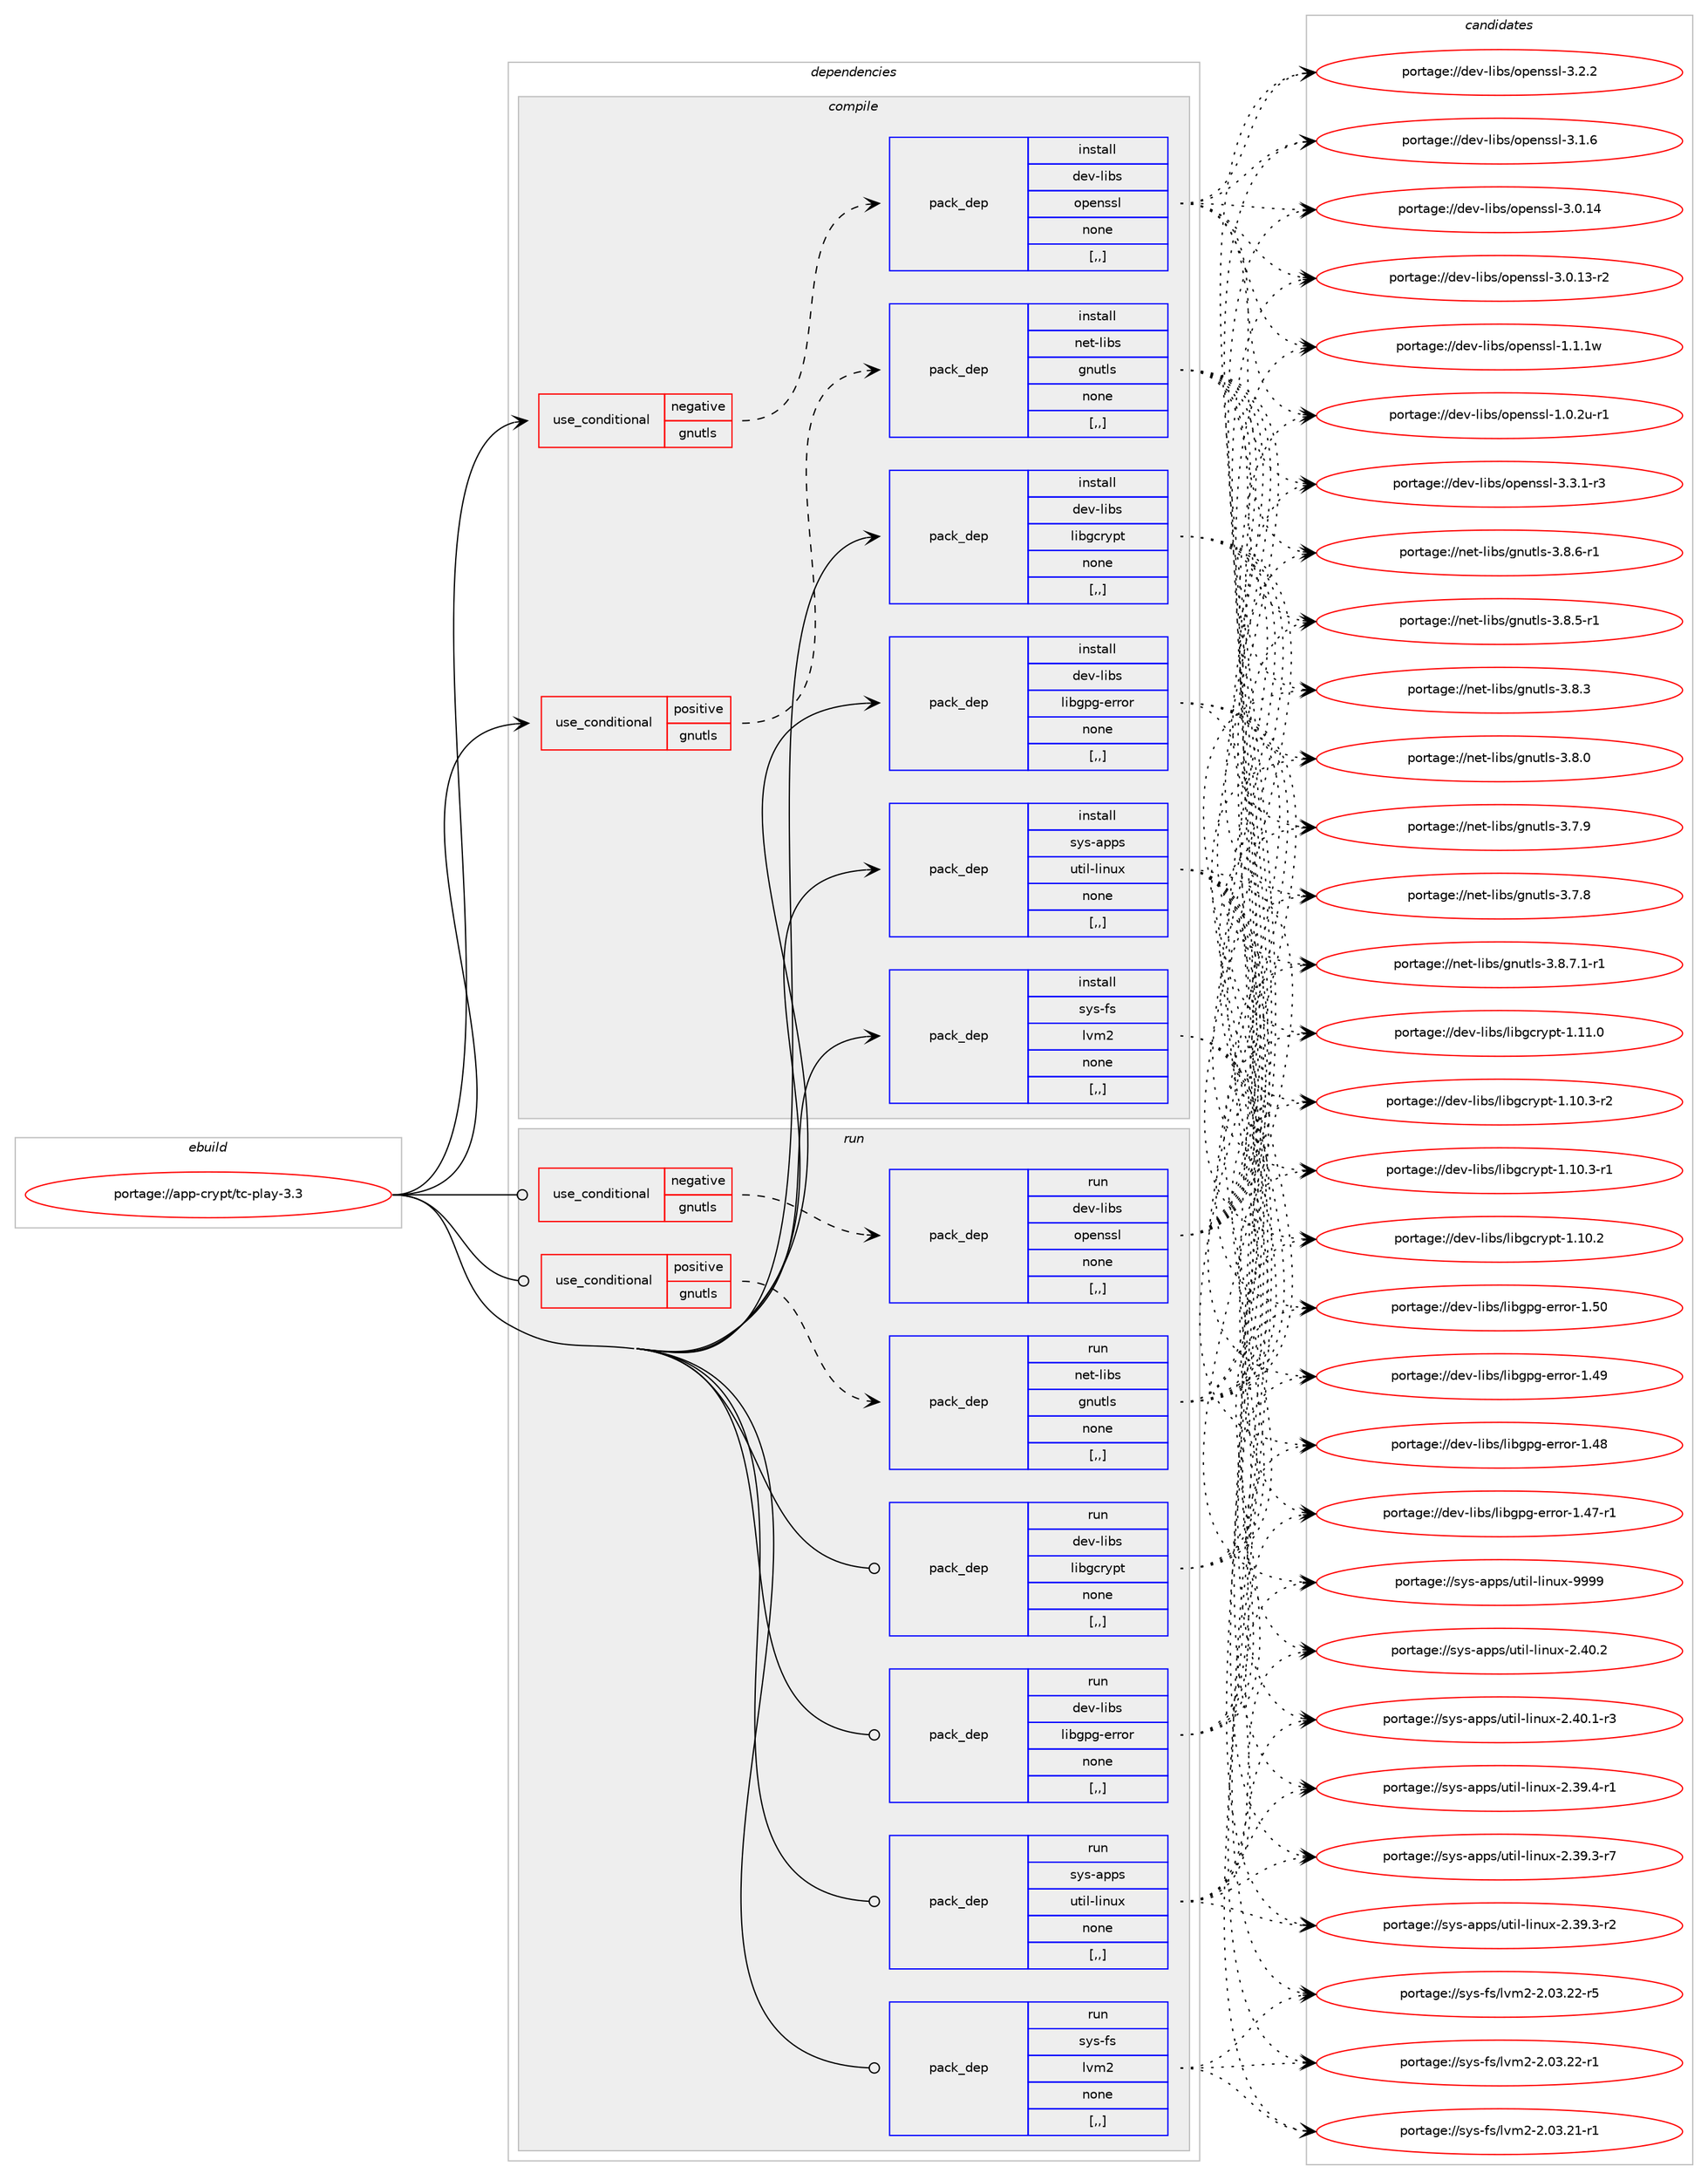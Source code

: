 digraph prolog {

# *************
# Graph options
# *************

newrank=true;
concentrate=true;
compound=true;
graph [rankdir=LR,fontname=Helvetica,fontsize=10,ranksep=1.5];#, ranksep=2.5, nodesep=0.2];
edge  [arrowhead=vee];
node  [fontname=Helvetica,fontsize=10];

# **********
# The ebuild
# **********

subgraph cluster_leftcol {
color=gray;
label=<<i>ebuild</i>>;
id [label="portage://app-crypt/tc-play-3.3", color=red, width=4, href="../app-crypt/tc-play-3.3.svg"];
}

# ****************
# The dependencies
# ****************

subgraph cluster_midcol {
color=gray;
label=<<i>dependencies</i>>;
subgraph cluster_compile {
fillcolor="#eeeeee";
style=filled;
label=<<i>compile</i>>;
subgraph cond133640 {
dependency508055 [label=<<TABLE BORDER="0" CELLBORDER="1" CELLSPACING="0" CELLPADDING="4"><TR><TD ROWSPAN="3" CELLPADDING="10">use_conditional</TD></TR><TR><TD>negative</TD></TR><TR><TD>gnutls</TD></TR></TABLE>>, shape=none, color=red];
subgraph pack370729 {
dependency508056 [label=<<TABLE BORDER="0" CELLBORDER="1" CELLSPACING="0" CELLPADDING="4" WIDTH="220"><TR><TD ROWSPAN="6" CELLPADDING="30">pack_dep</TD></TR><TR><TD WIDTH="110">install</TD></TR><TR><TD>dev-libs</TD></TR><TR><TD>openssl</TD></TR><TR><TD>none</TD></TR><TR><TD>[,,]</TD></TR></TABLE>>, shape=none, color=blue];
}
dependency508055:e -> dependency508056:w [weight=20,style="dashed",arrowhead="vee"];
}
id:e -> dependency508055:w [weight=20,style="solid",arrowhead="vee"];
subgraph cond133641 {
dependency508057 [label=<<TABLE BORDER="0" CELLBORDER="1" CELLSPACING="0" CELLPADDING="4"><TR><TD ROWSPAN="3" CELLPADDING="10">use_conditional</TD></TR><TR><TD>positive</TD></TR><TR><TD>gnutls</TD></TR></TABLE>>, shape=none, color=red];
subgraph pack370730 {
dependency508058 [label=<<TABLE BORDER="0" CELLBORDER="1" CELLSPACING="0" CELLPADDING="4" WIDTH="220"><TR><TD ROWSPAN="6" CELLPADDING="30">pack_dep</TD></TR><TR><TD WIDTH="110">install</TD></TR><TR><TD>net-libs</TD></TR><TR><TD>gnutls</TD></TR><TR><TD>none</TD></TR><TR><TD>[,,]</TD></TR></TABLE>>, shape=none, color=blue];
}
dependency508057:e -> dependency508058:w [weight=20,style="dashed",arrowhead="vee"];
}
id:e -> dependency508057:w [weight=20,style="solid",arrowhead="vee"];
subgraph pack370731 {
dependency508059 [label=<<TABLE BORDER="0" CELLBORDER="1" CELLSPACING="0" CELLPADDING="4" WIDTH="220"><TR><TD ROWSPAN="6" CELLPADDING="30">pack_dep</TD></TR><TR><TD WIDTH="110">install</TD></TR><TR><TD>dev-libs</TD></TR><TR><TD>libgcrypt</TD></TR><TR><TD>none</TD></TR><TR><TD>[,,]</TD></TR></TABLE>>, shape=none, color=blue];
}
id:e -> dependency508059:w [weight=20,style="solid",arrowhead="vee"];
subgraph pack370732 {
dependency508060 [label=<<TABLE BORDER="0" CELLBORDER="1" CELLSPACING="0" CELLPADDING="4" WIDTH="220"><TR><TD ROWSPAN="6" CELLPADDING="30">pack_dep</TD></TR><TR><TD WIDTH="110">install</TD></TR><TR><TD>dev-libs</TD></TR><TR><TD>libgpg-error</TD></TR><TR><TD>none</TD></TR><TR><TD>[,,]</TD></TR></TABLE>>, shape=none, color=blue];
}
id:e -> dependency508060:w [weight=20,style="solid",arrowhead="vee"];
subgraph pack370733 {
dependency508061 [label=<<TABLE BORDER="0" CELLBORDER="1" CELLSPACING="0" CELLPADDING="4" WIDTH="220"><TR><TD ROWSPAN="6" CELLPADDING="30">pack_dep</TD></TR><TR><TD WIDTH="110">install</TD></TR><TR><TD>sys-apps</TD></TR><TR><TD>util-linux</TD></TR><TR><TD>none</TD></TR><TR><TD>[,,]</TD></TR></TABLE>>, shape=none, color=blue];
}
id:e -> dependency508061:w [weight=20,style="solid",arrowhead="vee"];
subgraph pack370734 {
dependency508062 [label=<<TABLE BORDER="0" CELLBORDER="1" CELLSPACING="0" CELLPADDING="4" WIDTH="220"><TR><TD ROWSPAN="6" CELLPADDING="30">pack_dep</TD></TR><TR><TD WIDTH="110">install</TD></TR><TR><TD>sys-fs</TD></TR><TR><TD>lvm2</TD></TR><TR><TD>none</TD></TR><TR><TD>[,,]</TD></TR></TABLE>>, shape=none, color=blue];
}
id:e -> dependency508062:w [weight=20,style="solid",arrowhead="vee"];
}
subgraph cluster_compileandrun {
fillcolor="#eeeeee";
style=filled;
label=<<i>compile and run</i>>;
}
subgraph cluster_run {
fillcolor="#eeeeee";
style=filled;
label=<<i>run</i>>;
subgraph cond133642 {
dependency508063 [label=<<TABLE BORDER="0" CELLBORDER="1" CELLSPACING="0" CELLPADDING="4"><TR><TD ROWSPAN="3" CELLPADDING="10">use_conditional</TD></TR><TR><TD>negative</TD></TR><TR><TD>gnutls</TD></TR></TABLE>>, shape=none, color=red];
subgraph pack370735 {
dependency508064 [label=<<TABLE BORDER="0" CELLBORDER="1" CELLSPACING="0" CELLPADDING="4" WIDTH="220"><TR><TD ROWSPAN="6" CELLPADDING="30">pack_dep</TD></TR><TR><TD WIDTH="110">run</TD></TR><TR><TD>dev-libs</TD></TR><TR><TD>openssl</TD></TR><TR><TD>none</TD></TR><TR><TD>[,,]</TD></TR></TABLE>>, shape=none, color=blue];
}
dependency508063:e -> dependency508064:w [weight=20,style="dashed",arrowhead="vee"];
}
id:e -> dependency508063:w [weight=20,style="solid",arrowhead="odot"];
subgraph cond133643 {
dependency508065 [label=<<TABLE BORDER="0" CELLBORDER="1" CELLSPACING="0" CELLPADDING="4"><TR><TD ROWSPAN="3" CELLPADDING="10">use_conditional</TD></TR><TR><TD>positive</TD></TR><TR><TD>gnutls</TD></TR></TABLE>>, shape=none, color=red];
subgraph pack370736 {
dependency508066 [label=<<TABLE BORDER="0" CELLBORDER="1" CELLSPACING="0" CELLPADDING="4" WIDTH="220"><TR><TD ROWSPAN="6" CELLPADDING="30">pack_dep</TD></TR><TR><TD WIDTH="110">run</TD></TR><TR><TD>net-libs</TD></TR><TR><TD>gnutls</TD></TR><TR><TD>none</TD></TR><TR><TD>[,,]</TD></TR></TABLE>>, shape=none, color=blue];
}
dependency508065:e -> dependency508066:w [weight=20,style="dashed",arrowhead="vee"];
}
id:e -> dependency508065:w [weight=20,style="solid",arrowhead="odot"];
subgraph pack370737 {
dependency508067 [label=<<TABLE BORDER="0" CELLBORDER="1" CELLSPACING="0" CELLPADDING="4" WIDTH="220"><TR><TD ROWSPAN="6" CELLPADDING="30">pack_dep</TD></TR><TR><TD WIDTH="110">run</TD></TR><TR><TD>dev-libs</TD></TR><TR><TD>libgcrypt</TD></TR><TR><TD>none</TD></TR><TR><TD>[,,]</TD></TR></TABLE>>, shape=none, color=blue];
}
id:e -> dependency508067:w [weight=20,style="solid",arrowhead="odot"];
subgraph pack370738 {
dependency508068 [label=<<TABLE BORDER="0" CELLBORDER="1" CELLSPACING="0" CELLPADDING="4" WIDTH="220"><TR><TD ROWSPAN="6" CELLPADDING="30">pack_dep</TD></TR><TR><TD WIDTH="110">run</TD></TR><TR><TD>dev-libs</TD></TR><TR><TD>libgpg-error</TD></TR><TR><TD>none</TD></TR><TR><TD>[,,]</TD></TR></TABLE>>, shape=none, color=blue];
}
id:e -> dependency508068:w [weight=20,style="solid",arrowhead="odot"];
subgraph pack370739 {
dependency508069 [label=<<TABLE BORDER="0" CELLBORDER="1" CELLSPACING="0" CELLPADDING="4" WIDTH="220"><TR><TD ROWSPAN="6" CELLPADDING="30">pack_dep</TD></TR><TR><TD WIDTH="110">run</TD></TR><TR><TD>sys-apps</TD></TR><TR><TD>util-linux</TD></TR><TR><TD>none</TD></TR><TR><TD>[,,]</TD></TR></TABLE>>, shape=none, color=blue];
}
id:e -> dependency508069:w [weight=20,style="solid",arrowhead="odot"];
subgraph pack370740 {
dependency508070 [label=<<TABLE BORDER="0" CELLBORDER="1" CELLSPACING="0" CELLPADDING="4" WIDTH="220"><TR><TD ROWSPAN="6" CELLPADDING="30">pack_dep</TD></TR><TR><TD WIDTH="110">run</TD></TR><TR><TD>sys-fs</TD></TR><TR><TD>lvm2</TD></TR><TR><TD>none</TD></TR><TR><TD>[,,]</TD></TR></TABLE>>, shape=none, color=blue];
}
id:e -> dependency508070:w [weight=20,style="solid",arrowhead="odot"];
}
}

# **************
# The candidates
# **************

subgraph cluster_choices {
rank=same;
color=gray;
label=<<i>candidates</i>>;

subgraph choice370729 {
color=black;
nodesep=1;
choice1001011184510810598115471111121011101151151084551465146494511451 [label="portage://dev-libs/openssl-3.3.1-r3", color=red, width=4,href="../dev-libs/openssl-3.3.1-r3.svg"];
choice100101118451081059811547111112101110115115108455146504650 [label="portage://dev-libs/openssl-3.2.2", color=red, width=4,href="../dev-libs/openssl-3.2.2.svg"];
choice100101118451081059811547111112101110115115108455146494654 [label="portage://dev-libs/openssl-3.1.6", color=red, width=4,href="../dev-libs/openssl-3.1.6.svg"];
choice10010111845108105981154711111210111011511510845514648464952 [label="portage://dev-libs/openssl-3.0.14", color=red, width=4,href="../dev-libs/openssl-3.0.14.svg"];
choice100101118451081059811547111112101110115115108455146484649514511450 [label="portage://dev-libs/openssl-3.0.13-r2", color=red, width=4,href="../dev-libs/openssl-3.0.13-r2.svg"];
choice100101118451081059811547111112101110115115108454946494649119 [label="portage://dev-libs/openssl-1.1.1w", color=red, width=4,href="../dev-libs/openssl-1.1.1w.svg"];
choice1001011184510810598115471111121011101151151084549464846501174511449 [label="portage://dev-libs/openssl-1.0.2u-r1", color=red, width=4,href="../dev-libs/openssl-1.0.2u-r1.svg"];
dependency508056:e -> choice1001011184510810598115471111121011101151151084551465146494511451:w [style=dotted,weight="100"];
dependency508056:e -> choice100101118451081059811547111112101110115115108455146504650:w [style=dotted,weight="100"];
dependency508056:e -> choice100101118451081059811547111112101110115115108455146494654:w [style=dotted,weight="100"];
dependency508056:e -> choice10010111845108105981154711111210111011511510845514648464952:w [style=dotted,weight="100"];
dependency508056:e -> choice100101118451081059811547111112101110115115108455146484649514511450:w [style=dotted,weight="100"];
dependency508056:e -> choice100101118451081059811547111112101110115115108454946494649119:w [style=dotted,weight="100"];
dependency508056:e -> choice1001011184510810598115471111121011101151151084549464846501174511449:w [style=dotted,weight="100"];
}
subgraph choice370730 {
color=black;
nodesep=1;
choice11010111645108105981154710311011711610811545514656465546494511449 [label="portage://net-libs/gnutls-3.8.7.1-r1", color=red, width=4,href="../net-libs/gnutls-3.8.7.1-r1.svg"];
choice1101011164510810598115471031101171161081154551465646544511449 [label="portage://net-libs/gnutls-3.8.6-r1", color=red, width=4,href="../net-libs/gnutls-3.8.6-r1.svg"];
choice1101011164510810598115471031101171161081154551465646534511449 [label="portage://net-libs/gnutls-3.8.5-r1", color=red, width=4,href="../net-libs/gnutls-3.8.5-r1.svg"];
choice110101116451081059811547103110117116108115455146564651 [label="portage://net-libs/gnutls-3.8.3", color=red, width=4,href="../net-libs/gnutls-3.8.3.svg"];
choice110101116451081059811547103110117116108115455146564648 [label="portage://net-libs/gnutls-3.8.0", color=red, width=4,href="../net-libs/gnutls-3.8.0.svg"];
choice110101116451081059811547103110117116108115455146554657 [label="portage://net-libs/gnutls-3.7.9", color=red, width=4,href="../net-libs/gnutls-3.7.9.svg"];
choice110101116451081059811547103110117116108115455146554656 [label="portage://net-libs/gnutls-3.7.8", color=red, width=4,href="../net-libs/gnutls-3.7.8.svg"];
dependency508058:e -> choice11010111645108105981154710311011711610811545514656465546494511449:w [style=dotted,weight="100"];
dependency508058:e -> choice1101011164510810598115471031101171161081154551465646544511449:w [style=dotted,weight="100"];
dependency508058:e -> choice1101011164510810598115471031101171161081154551465646534511449:w [style=dotted,weight="100"];
dependency508058:e -> choice110101116451081059811547103110117116108115455146564651:w [style=dotted,weight="100"];
dependency508058:e -> choice110101116451081059811547103110117116108115455146564648:w [style=dotted,weight="100"];
dependency508058:e -> choice110101116451081059811547103110117116108115455146554657:w [style=dotted,weight="100"];
dependency508058:e -> choice110101116451081059811547103110117116108115455146554656:w [style=dotted,weight="100"];
}
subgraph choice370731 {
color=black;
nodesep=1;
choice100101118451081059811547108105981039911412111211645494649494648 [label="portage://dev-libs/libgcrypt-1.11.0", color=red, width=4,href="../dev-libs/libgcrypt-1.11.0.svg"];
choice1001011184510810598115471081059810399114121112116454946494846514511450 [label="portage://dev-libs/libgcrypt-1.10.3-r2", color=red, width=4,href="../dev-libs/libgcrypt-1.10.3-r2.svg"];
choice1001011184510810598115471081059810399114121112116454946494846514511449 [label="portage://dev-libs/libgcrypt-1.10.3-r1", color=red, width=4,href="../dev-libs/libgcrypt-1.10.3-r1.svg"];
choice100101118451081059811547108105981039911412111211645494649484650 [label="portage://dev-libs/libgcrypt-1.10.2", color=red, width=4,href="../dev-libs/libgcrypt-1.10.2.svg"];
dependency508059:e -> choice100101118451081059811547108105981039911412111211645494649494648:w [style=dotted,weight="100"];
dependency508059:e -> choice1001011184510810598115471081059810399114121112116454946494846514511450:w [style=dotted,weight="100"];
dependency508059:e -> choice1001011184510810598115471081059810399114121112116454946494846514511449:w [style=dotted,weight="100"];
dependency508059:e -> choice100101118451081059811547108105981039911412111211645494649484650:w [style=dotted,weight="100"];
}
subgraph choice370732 {
color=black;
nodesep=1;
choice10010111845108105981154710810598103112103451011141141111144549465348 [label="portage://dev-libs/libgpg-error-1.50", color=red, width=4,href="../dev-libs/libgpg-error-1.50.svg"];
choice10010111845108105981154710810598103112103451011141141111144549465257 [label="portage://dev-libs/libgpg-error-1.49", color=red, width=4,href="../dev-libs/libgpg-error-1.49.svg"];
choice10010111845108105981154710810598103112103451011141141111144549465256 [label="portage://dev-libs/libgpg-error-1.48", color=red, width=4,href="../dev-libs/libgpg-error-1.48.svg"];
choice100101118451081059811547108105981031121034510111411411111445494652554511449 [label="portage://dev-libs/libgpg-error-1.47-r1", color=red, width=4,href="../dev-libs/libgpg-error-1.47-r1.svg"];
dependency508060:e -> choice10010111845108105981154710810598103112103451011141141111144549465348:w [style=dotted,weight="100"];
dependency508060:e -> choice10010111845108105981154710810598103112103451011141141111144549465257:w [style=dotted,weight="100"];
dependency508060:e -> choice10010111845108105981154710810598103112103451011141141111144549465256:w [style=dotted,weight="100"];
dependency508060:e -> choice100101118451081059811547108105981031121034510111411411111445494652554511449:w [style=dotted,weight="100"];
}
subgraph choice370733 {
color=black;
nodesep=1;
choice115121115459711211211547117116105108451081051101171204557575757 [label="portage://sys-apps/util-linux-9999", color=red, width=4,href="../sys-apps/util-linux-9999.svg"];
choice1151211154597112112115471171161051084510810511011712045504652484650 [label="portage://sys-apps/util-linux-2.40.2", color=red, width=4,href="../sys-apps/util-linux-2.40.2.svg"];
choice11512111545971121121154711711610510845108105110117120455046524846494511451 [label="portage://sys-apps/util-linux-2.40.1-r3", color=red, width=4,href="../sys-apps/util-linux-2.40.1-r3.svg"];
choice11512111545971121121154711711610510845108105110117120455046515746524511449 [label="portage://sys-apps/util-linux-2.39.4-r1", color=red, width=4,href="../sys-apps/util-linux-2.39.4-r1.svg"];
choice11512111545971121121154711711610510845108105110117120455046515746514511455 [label="portage://sys-apps/util-linux-2.39.3-r7", color=red, width=4,href="../sys-apps/util-linux-2.39.3-r7.svg"];
choice11512111545971121121154711711610510845108105110117120455046515746514511450 [label="portage://sys-apps/util-linux-2.39.3-r2", color=red, width=4,href="../sys-apps/util-linux-2.39.3-r2.svg"];
dependency508061:e -> choice115121115459711211211547117116105108451081051101171204557575757:w [style=dotted,weight="100"];
dependency508061:e -> choice1151211154597112112115471171161051084510810511011712045504652484650:w [style=dotted,weight="100"];
dependency508061:e -> choice11512111545971121121154711711610510845108105110117120455046524846494511451:w [style=dotted,weight="100"];
dependency508061:e -> choice11512111545971121121154711711610510845108105110117120455046515746524511449:w [style=dotted,weight="100"];
dependency508061:e -> choice11512111545971121121154711711610510845108105110117120455046515746514511455:w [style=dotted,weight="100"];
dependency508061:e -> choice11512111545971121121154711711610510845108105110117120455046515746514511450:w [style=dotted,weight="100"];
}
subgraph choice370734 {
color=black;
nodesep=1;
choice11512111545102115471081181095045504648514650504511453 [label="portage://sys-fs/lvm2-2.03.22-r5", color=red, width=4,href="../sys-fs/lvm2-2.03.22-r5.svg"];
choice11512111545102115471081181095045504648514650504511449 [label="portage://sys-fs/lvm2-2.03.22-r1", color=red, width=4,href="../sys-fs/lvm2-2.03.22-r1.svg"];
choice11512111545102115471081181095045504648514650494511449 [label="portage://sys-fs/lvm2-2.03.21-r1", color=red, width=4,href="../sys-fs/lvm2-2.03.21-r1.svg"];
dependency508062:e -> choice11512111545102115471081181095045504648514650504511453:w [style=dotted,weight="100"];
dependency508062:e -> choice11512111545102115471081181095045504648514650504511449:w [style=dotted,weight="100"];
dependency508062:e -> choice11512111545102115471081181095045504648514650494511449:w [style=dotted,weight="100"];
}
subgraph choice370735 {
color=black;
nodesep=1;
choice1001011184510810598115471111121011101151151084551465146494511451 [label="portage://dev-libs/openssl-3.3.1-r3", color=red, width=4,href="../dev-libs/openssl-3.3.1-r3.svg"];
choice100101118451081059811547111112101110115115108455146504650 [label="portage://dev-libs/openssl-3.2.2", color=red, width=4,href="../dev-libs/openssl-3.2.2.svg"];
choice100101118451081059811547111112101110115115108455146494654 [label="portage://dev-libs/openssl-3.1.6", color=red, width=4,href="../dev-libs/openssl-3.1.6.svg"];
choice10010111845108105981154711111210111011511510845514648464952 [label="portage://dev-libs/openssl-3.0.14", color=red, width=4,href="../dev-libs/openssl-3.0.14.svg"];
choice100101118451081059811547111112101110115115108455146484649514511450 [label="portage://dev-libs/openssl-3.0.13-r2", color=red, width=4,href="../dev-libs/openssl-3.0.13-r2.svg"];
choice100101118451081059811547111112101110115115108454946494649119 [label="portage://dev-libs/openssl-1.1.1w", color=red, width=4,href="../dev-libs/openssl-1.1.1w.svg"];
choice1001011184510810598115471111121011101151151084549464846501174511449 [label="portage://dev-libs/openssl-1.0.2u-r1", color=red, width=4,href="../dev-libs/openssl-1.0.2u-r1.svg"];
dependency508064:e -> choice1001011184510810598115471111121011101151151084551465146494511451:w [style=dotted,weight="100"];
dependency508064:e -> choice100101118451081059811547111112101110115115108455146504650:w [style=dotted,weight="100"];
dependency508064:e -> choice100101118451081059811547111112101110115115108455146494654:w [style=dotted,weight="100"];
dependency508064:e -> choice10010111845108105981154711111210111011511510845514648464952:w [style=dotted,weight="100"];
dependency508064:e -> choice100101118451081059811547111112101110115115108455146484649514511450:w [style=dotted,weight="100"];
dependency508064:e -> choice100101118451081059811547111112101110115115108454946494649119:w [style=dotted,weight="100"];
dependency508064:e -> choice1001011184510810598115471111121011101151151084549464846501174511449:w [style=dotted,weight="100"];
}
subgraph choice370736 {
color=black;
nodesep=1;
choice11010111645108105981154710311011711610811545514656465546494511449 [label="portage://net-libs/gnutls-3.8.7.1-r1", color=red, width=4,href="../net-libs/gnutls-3.8.7.1-r1.svg"];
choice1101011164510810598115471031101171161081154551465646544511449 [label="portage://net-libs/gnutls-3.8.6-r1", color=red, width=4,href="../net-libs/gnutls-3.8.6-r1.svg"];
choice1101011164510810598115471031101171161081154551465646534511449 [label="portage://net-libs/gnutls-3.8.5-r1", color=red, width=4,href="../net-libs/gnutls-3.8.5-r1.svg"];
choice110101116451081059811547103110117116108115455146564651 [label="portage://net-libs/gnutls-3.8.3", color=red, width=4,href="../net-libs/gnutls-3.8.3.svg"];
choice110101116451081059811547103110117116108115455146564648 [label="portage://net-libs/gnutls-3.8.0", color=red, width=4,href="../net-libs/gnutls-3.8.0.svg"];
choice110101116451081059811547103110117116108115455146554657 [label="portage://net-libs/gnutls-3.7.9", color=red, width=4,href="../net-libs/gnutls-3.7.9.svg"];
choice110101116451081059811547103110117116108115455146554656 [label="portage://net-libs/gnutls-3.7.8", color=red, width=4,href="../net-libs/gnutls-3.7.8.svg"];
dependency508066:e -> choice11010111645108105981154710311011711610811545514656465546494511449:w [style=dotted,weight="100"];
dependency508066:e -> choice1101011164510810598115471031101171161081154551465646544511449:w [style=dotted,weight="100"];
dependency508066:e -> choice1101011164510810598115471031101171161081154551465646534511449:w [style=dotted,weight="100"];
dependency508066:e -> choice110101116451081059811547103110117116108115455146564651:w [style=dotted,weight="100"];
dependency508066:e -> choice110101116451081059811547103110117116108115455146564648:w [style=dotted,weight="100"];
dependency508066:e -> choice110101116451081059811547103110117116108115455146554657:w [style=dotted,weight="100"];
dependency508066:e -> choice110101116451081059811547103110117116108115455146554656:w [style=dotted,weight="100"];
}
subgraph choice370737 {
color=black;
nodesep=1;
choice100101118451081059811547108105981039911412111211645494649494648 [label="portage://dev-libs/libgcrypt-1.11.0", color=red, width=4,href="../dev-libs/libgcrypt-1.11.0.svg"];
choice1001011184510810598115471081059810399114121112116454946494846514511450 [label="portage://dev-libs/libgcrypt-1.10.3-r2", color=red, width=4,href="../dev-libs/libgcrypt-1.10.3-r2.svg"];
choice1001011184510810598115471081059810399114121112116454946494846514511449 [label="portage://dev-libs/libgcrypt-1.10.3-r1", color=red, width=4,href="../dev-libs/libgcrypt-1.10.3-r1.svg"];
choice100101118451081059811547108105981039911412111211645494649484650 [label="portage://dev-libs/libgcrypt-1.10.2", color=red, width=4,href="../dev-libs/libgcrypt-1.10.2.svg"];
dependency508067:e -> choice100101118451081059811547108105981039911412111211645494649494648:w [style=dotted,weight="100"];
dependency508067:e -> choice1001011184510810598115471081059810399114121112116454946494846514511450:w [style=dotted,weight="100"];
dependency508067:e -> choice1001011184510810598115471081059810399114121112116454946494846514511449:w [style=dotted,weight="100"];
dependency508067:e -> choice100101118451081059811547108105981039911412111211645494649484650:w [style=dotted,weight="100"];
}
subgraph choice370738 {
color=black;
nodesep=1;
choice10010111845108105981154710810598103112103451011141141111144549465348 [label="portage://dev-libs/libgpg-error-1.50", color=red, width=4,href="../dev-libs/libgpg-error-1.50.svg"];
choice10010111845108105981154710810598103112103451011141141111144549465257 [label="portage://dev-libs/libgpg-error-1.49", color=red, width=4,href="../dev-libs/libgpg-error-1.49.svg"];
choice10010111845108105981154710810598103112103451011141141111144549465256 [label="portage://dev-libs/libgpg-error-1.48", color=red, width=4,href="../dev-libs/libgpg-error-1.48.svg"];
choice100101118451081059811547108105981031121034510111411411111445494652554511449 [label="portage://dev-libs/libgpg-error-1.47-r1", color=red, width=4,href="../dev-libs/libgpg-error-1.47-r1.svg"];
dependency508068:e -> choice10010111845108105981154710810598103112103451011141141111144549465348:w [style=dotted,weight="100"];
dependency508068:e -> choice10010111845108105981154710810598103112103451011141141111144549465257:w [style=dotted,weight="100"];
dependency508068:e -> choice10010111845108105981154710810598103112103451011141141111144549465256:w [style=dotted,weight="100"];
dependency508068:e -> choice100101118451081059811547108105981031121034510111411411111445494652554511449:w [style=dotted,weight="100"];
}
subgraph choice370739 {
color=black;
nodesep=1;
choice115121115459711211211547117116105108451081051101171204557575757 [label="portage://sys-apps/util-linux-9999", color=red, width=4,href="../sys-apps/util-linux-9999.svg"];
choice1151211154597112112115471171161051084510810511011712045504652484650 [label="portage://sys-apps/util-linux-2.40.2", color=red, width=4,href="../sys-apps/util-linux-2.40.2.svg"];
choice11512111545971121121154711711610510845108105110117120455046524846494511451 [label="portage://sys-apps/util-linux-2.40.1-r3", color=red, width=4,href="../sys-apps/util-linux-2.40.1-r3.svg"];
choice11512111545971121121154711711610510845108105110117120455046515746524511449 [label="portage://sys-apps/util-linux-2.39.4-r1", color=red, width=4,href="../sys-apps/util-linux-2.39.4-r1.svg"];
choice11512111545971121121154711711610510845108105110117120455046515746514511455 [label="portage://sys-apps/util-linux-2.39.3-r7", color=red, width=4,href="../sys-apps/util-linux-2.39.3-r7.svg"];
choice11512111545971121121154711711610510845108105110117120455046515746514511450 [label="portage://sys-apps/util-linux-2.39.3-r2", color=red, width=4,href="../sys-apps/util-linux-2.39.3-r2.svg"];
dependency508069:e -> choice115121115459711211211547117116105108451081051101171204557575757:w [style=dotted,weight="100"];
dependency508069:e -> choice1151211154597112112115471171161051084510810511011712045504652484650:w [style=dotted,weight="100"];
dependency508069:e -> choice11512111545971121121154711711610510845108105110117120455046524846494511451:w [style=dotted,weight="100"];
dependency508069:e -> choice11512111545971121121154711711610510845108105110117120455046515746524511449:w [style=dotted,weight="100"];
dependency508069:e -> choice11512111545971121121154711711610510845108105110117120455046515746514511455:w [style=dotted,weight="100"];
dependency508069:e -> choice11512111545971121121154711711610510845108105110117120455046515746514511450:w [style=dotted,weight="100"];
}
subgraph choice370740 {
color=black;
nodesep=1;
choice11512111545102115471081181095045504648514650504511453 [label="portage://sys-fs/lvm2-2.03.22-r5", color=red, width=4,href="../sys-fs/lvm2-2.03.22-r5.svg"];
choice11512111545102115471081181095045504648514650504511449 [label="portage://sys-fs/lvm2-2.03.22-r1", color=red, width=4,href="../sys-fs/lvm2-2.03.22-r1.svg"];
choice11512111545102115471081181095045504648514650494511449 [label="portage://sys-fs/lvm2-2.03.21-r1", color=red, width=4,href="../sys-fs/lvm2-2.03.21-r1.svg"];
dependency508070:e -> choice11512111545102115471081181095045504648514650504511453:w [style=dotted,weight="100"];
dependency508070:e -> choice11512111545102115471081181095045504648514650504511449:w [style=dotted,weight="100"];
dependency508070:e -> choice11512111545102115471081181095045504648514650494511449:w [style=dotted,weight="100"];
}
}

}
